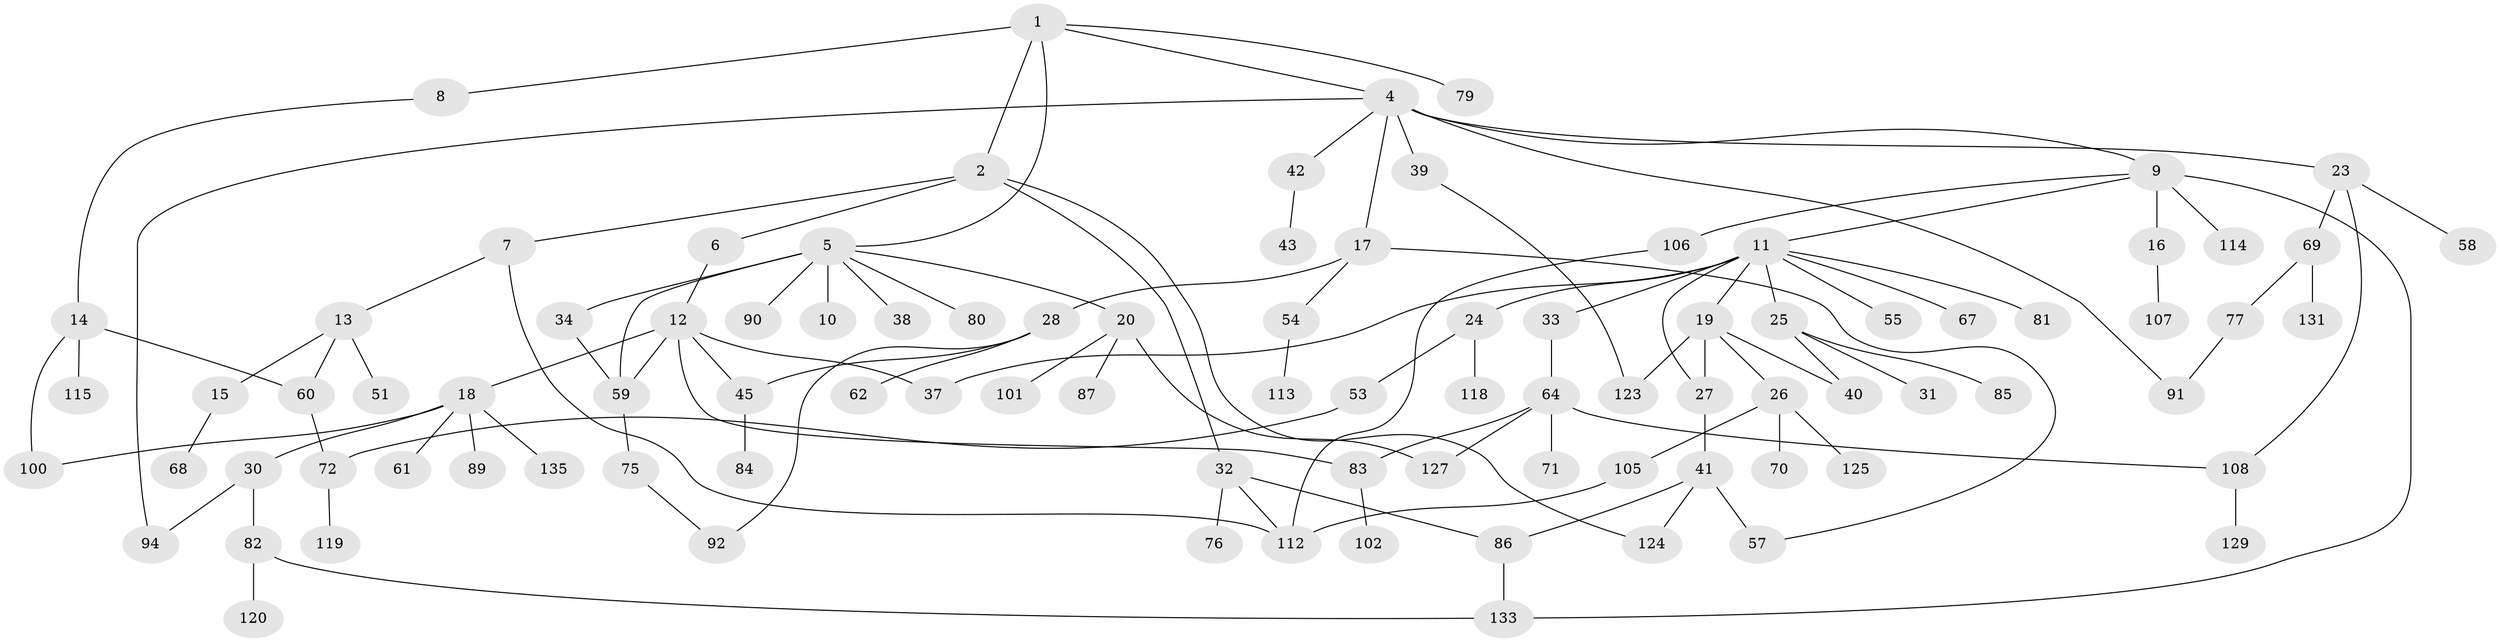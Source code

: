 // original degree distribution, {6: 0.037037037037037035, 5: 0.044444444444444446, 2: 0.3111111111111111, 8: 0.007407407407407408, 3: 0.2, 7: 0.007407407407407408, 1: 0.32592592592592595, 4: 0.06666666666666667}
// Generated by graph-tools (version 1.1) at 2025/41/03/06/25 10:41:25]
// undirected, 94 vertices, 117 edges
graph export_dot {
graph [start="1"]
  node [color=gray90,style=filled];
  1 [super="+109"];
  2 [super="+3"];
  4 [super="+29"];
  5 [super="+35"];
  6 [super="+73"];
  7 [super="+49"];
  8 [super="+47"];
  9 [super="+121"];
  10;
  11 [super="+21"];
  12 [super="+93"];
  13 [super="+46"];
  14 [super="+22"];
  15;
  16;
  17;
  18 [super="+78"];
  19 [super="+122"];
  20 [super="+97"];
  23 [super="+63"];
  24 [super="+44"];
  25;
  26 [super="+36"];
  27 [super="+66"];
  28 [super="+50"];
  30 [super="+56"];
  31;
  32 [super="+48"];
  33 [super="+74"];
  34;
  37 [super="+96"];
  38;
  39 [super="+65"];
  40;
  41;
  42;
  43 [super="+132"];
  45 [super="+52"];
  51;
  53 [super="+128"];
  54 [super="+104"];
  55 [super="+110"];
  57;
  58;
  59 [super="+88"];
  60 [super="+134"];
  61;
  62;
  64 [super="+111"];
  67;
  68;
  69;
  70;
  71;
  72 [super="+98"];
  75 [super="+99"];
  76;
  77;
  79;
  80;
  81;
  82 [super="+116"];
  83 [super="+130"];
  84 [super="+103"];
  85;
  86 [super="+117"];
  87;
  89;
  90;
  91 [super="+95"];
  92;
  94;
  100;
  101;
  102;
  105;
  106;
  107;
  108;
  112 [super="+126"];
  113;
  114;
  115;
  118;
  119;
  120;
  123;
  124;
  125;
  127;
  129;
  131;
  133;
  135;
  1 -- 2;
  1 -- 4;
  1 -- 5;
  1 -- 8;
  1 -- 79;
  2 -- 6;
  2 -- 32;
  2 -- 124;
  2 -- 7;
  4 -- 9;
  4 -- 17;
  4 -- 23;
  4 -- 94;
  4 -- 42;
  4 -- 91;
  4 -- 39 [weight=2];
  5 -- 10;
  5 -- 20;
  5 -- 34;
  5 -- 80;
  5 -- 90;
  5 -- 59 [weight=2];
  5 -- 38;
  6 -- 12;
  7 -- 13;
  7 -- 112;
  8 -- 14;
  9 -- 11;
  9 -- 16;
  9 -- 106;
  9 -- 114;
  9 -- 133;
  11 -- 19;
  11 -- 24;
  11 -- 55;
  11 -- 81;
  11 -- 33;
  11 -- 67;
  11 -- 37;
  11 -- 27;
  11 -- 25;
  12 -- 18;
  12 -- 45;
  12 -- 83;
  12 -- 59;
  12 -- 37;
  13 -- 15;
  13 -- 51;
  13 -- 60;
  14 -- 115;
  14 -- 100;
  14 -- 60;
  15 -- 68;
  16 -- 107;
  17 -- 28;
  17 -- 54;
  17 -- 57;
  18 -- 30;
  18 -- 61;
  18 -- 89;
  18 -- 100;
  18 -- 135;
  19 -- 26;
  19 -- 27;
  19 -- 123;
  19 -- 40;
  20 -- 87;
  20 -- 101;
  20 -- 127;
  23 -- 58;
  23 -- 108;
  23 -- 69;
  24 -- 118;
  24 -- 53;
  25 -- 31;
  25 -- 40;
  25 -- 85;
  26 -- 105;
  26 -- 125;
  26 -- 70;
  27 -- 41;
  28 -- 62;
  28 -- 92;
  28 -- 45;
  30 -- 94;
  30 -- 82;
  32 -- 112;
  32 -- 86;
  32 -- 76;
  33 -- 64;
  34 -- 59;
  39 -- 123;
  41 -- 86;
  41 -- 124;
  41 -- 57;
  42 -- 43;
  45 -- 84;
  53 -- 72;
  54 -- 113;
  59 -- 75;
  60 -- 72;
  64 -- 71;
  64 -- 127;
  64 -- 108;
  64 -- 83;
  69 -- 77;
  69 -- 131;
  72 -- 119;
  75 -- 92;
  77 -- 91;
  82 -- 133;
  82 -- 120;
  83 -- 102;
  86 -- 133;
  105 -- 112;
  106 -- 112;
  108 -- 129;
}
